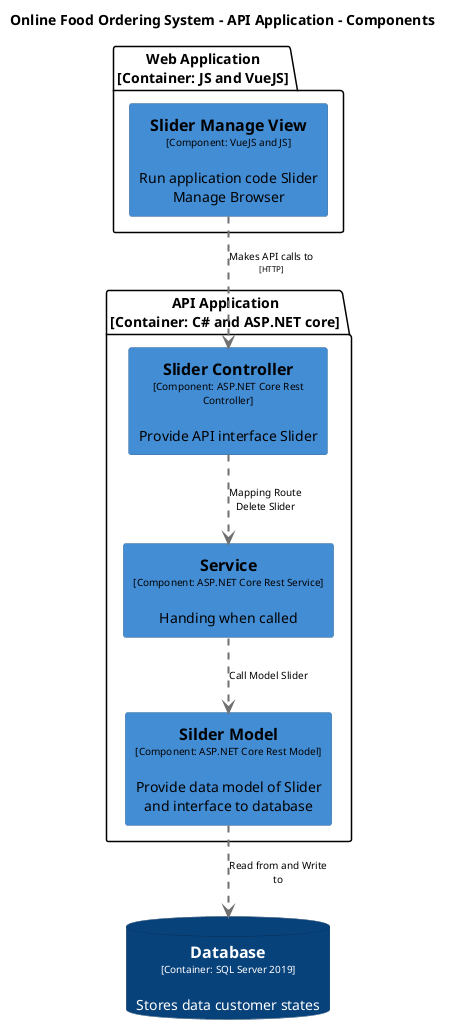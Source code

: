 @startuml(id=DeleteSliderByIdComponent)
title Online Food Ordering System - API Application - Components

skinparam {
  shadowing false
  arrowFontSize 10
  defaultTextAlignment center
  wrapWidth 200
  maxMessageSize 100
}
hide stereotype
top to bottom direction
skinparam rectangle<<14>> {
  BackgroundColor #438dd5
  FontColor #000000
  BorderColor #2e6295
}
skinparam rectangle<<36>> {
  BackgroundColor #438dd5
  FontColor #000000
  BorderColor #2e6295
}
skinparam rectangle<<37>> {
  BackgroundColor #438dd5
  FontColor #000000
  BorderColor #2e6295
}
skinparam rectangle<<38>> {
  BackgroundColor #438dd5
  FontColor #000000
  BorderColor #2e6295
}
skinparam database<<43>> {
  BackgroundColor #08427b
  FontColor #ffffff
  BorderColor #052e56
}
database "==Database\n<size:10>[Container: SQL Server 2019]</size>\n\nStores data customer states" <<43>> as 43
package "API Application\n[Container: C# and ASP.NET core]" {
  rectangle "==Service\n<size:10>[Component: ASP.NET Core Rest Service]</size>\n\nHanding when called" <<36>> as 36
  rectangle "==Silder Model\n<size:10>[Component: ASP.NET Core Rest Model]</size>\n\nProvide data model of Slider and interface to database" <<38>> as 38
  rectangle "==Slider Controller\n<size:10>[Component: ASP.NET Core Rest Controller]</size>\n\nProvide API interface Slider" <<37>> as 37
}
package "Web Application\n[Container: JS and VueJS]" {
  rectangle "==Slider Manage View\n<size:10>[Component: VueJS and JS]</size>\n\nRun application code Slider Manage Browser" <<14>> as 14
}
36 .[#707070,thickness=2].> 38 : "Call Model Slider"
38 .[#707070,thickness=2].> 43 : "Read from and Write to"
37 .[#707070,thickness=2].> 36 : "Mapping Route Delete Slider"
14 .[#707070,thickness=2].> 37 : "Makes API calls to\n<size:8>[HTTP]</size>"
@enduml